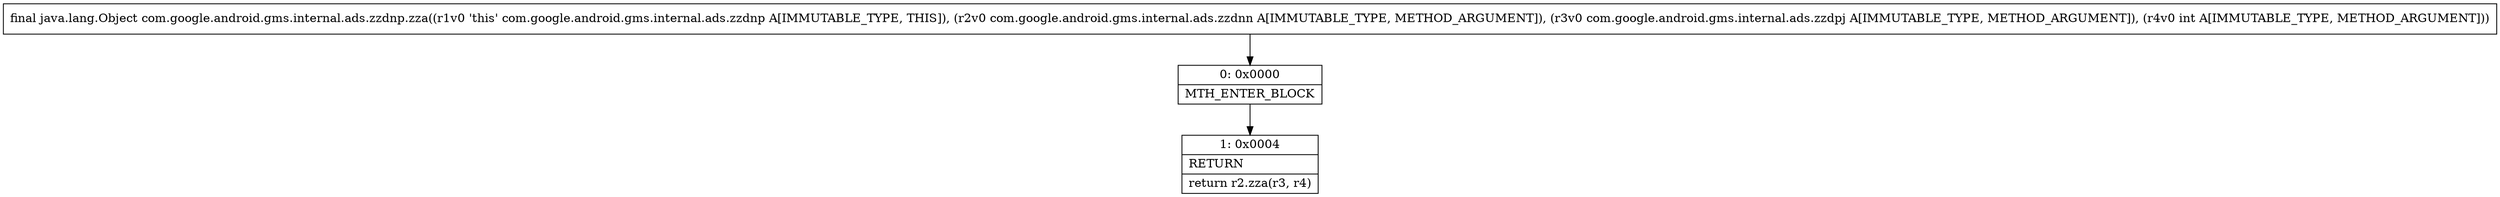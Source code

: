 digraph "CFG forcom.google.android.gms.internal.ads.zzdnp.zza(Lcom\/google\/android\/gms\/internal\/ads\/zzdnn;Lcom\/google\/android\/gms\/internal\/ads\/zzdpj;I)Ljava\/lang\/Object;" {
Node_0 [shape=record,label="{0\:\ 0x0000|MTH_ENTER_BLOCK\l}"];
Node_1 [shape=record,label="{1\:\ 0x0004|RETURN\l|return r2.zza(r3, r4)\l}"];
MethodNode[shape=record,label="{final java.lang.Object com.google.android.gms.internal.ads.zzdnp.zza((r1v0 'this' com.google.android.gms.internal.ads.zzdnp A[IMMUTABLE_TYPE, THIS]), (r2v0 com.google.android.gms.internal.ads.zzdnn A[IMMUTABLE_TYPE, METHOD_ARGUMENT]), (r3v0 com.google.android.gms.internal.ads.zzdpj A[IMMUTABLE_TYPE, METHOD_ARGUMENT]), (r4v0 int A[IMMUTABLE_TYPE, METHOD_ARGUMENT])) }"];
MethodNode -> Node_0;
Node_0 -> Node_1;
}

